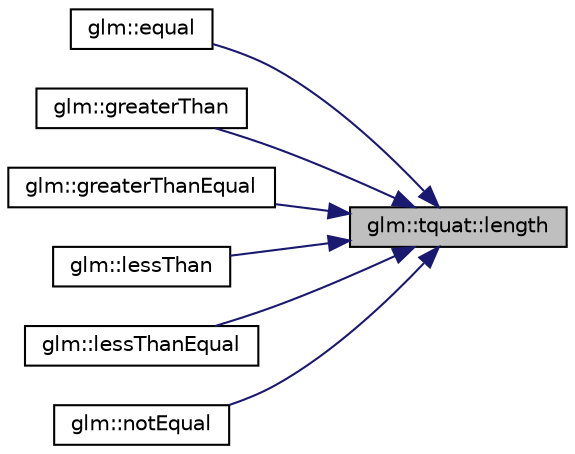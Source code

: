 digraph "glm::tquat::length"
{
 // LATEX_PDF_SIZE
  edge [fontname="Helvetica",fontsize="10",labelfontname="Helvetica",labelfontsize="10"];
  node [fontname="Helvetica",fontsize="10",shape=record];
  rankdir="RL";
  Node1 [label="glm::tquat::length",height=0.2,width=0.4,color="black", fillcolor="grey75", style="filled", fontcolor="black",tooltip="Return the count of components of a quaternion."];
  Node1 -> Node2 [dir="back",color="midnightblue",fontsize="10",style="solid",fontname="Helvetica"];
  Node2 [label="glm::equal",height=0.2,width=0.4,color="black", fillcolor="white", style="filled",URL="$group__gtc__quaternion.html#gac187115710365e0b2902220b9611e7b6",tooltip=" "];
  Node1 -> Node3 [dir="back",color="midnightblue",fontsize="10",style="solid",fontname="Helvetica"];
  Node3 [label="glm::greaterThan",height=0.2,width=0.4,color="black", fillcolor="white", style="filled",URL="$group__gtc__quaternion.html#ga09d21a588ae425ac7517ea65cc59a5ae",tooltip=" "];
  Node1 -> Node4 [dir="back",color="midnightblue",fontsize="10",style="solid",fontname="Helvetica"];
  Node4 [label="glm::greaterThanEqual",height=0.2,width=0.4,color="black", fillcolor="white", style="filled",URL="$group__gtc__quaternion.html#ga0906a221a2037519fcf316ea5c1e3b3e",tooltip=" "];
  Node1 -> Node5 [dir="back",color="midnightblue",fontsize="10",style="solid",fontname="Helvetica"];
  Node5 [label="glm::lessThan",height=0.2,width=0.4,color="black", fillcolor="white", style="filled",URL="$group__gtc__quaternion.html#ga91a40d16a3b5bb47d71ac1a3fb688ffa",tooltip=" "];
  Node1 -> Node6 [dir="back",color="midnightblue",fontsize="10",style="solid",fontname="Helvetica"];
  Node6 [label="glm::lessThanEqual",height=0.2,width=0.4,color="black", fillcolor="white", style="filled",URL="$group__gtc__quaternion.html#ga7c81996ed2724f26fe76faf352c76294",tooltip=" "];
  Node1 -> Node7 [dir="back",color="midnightblue",fontsize="10",style="solid",fontname="Helvetica"];
  Node7 [label="glm::notEqual",height=0.2,width=0.4,color="black", fillcolor="white", style="filled",URL="$group__gtc__quaternion.html#ga484c4633f7c05d8e29ee8b452350f539",tooltip=" "];
}
